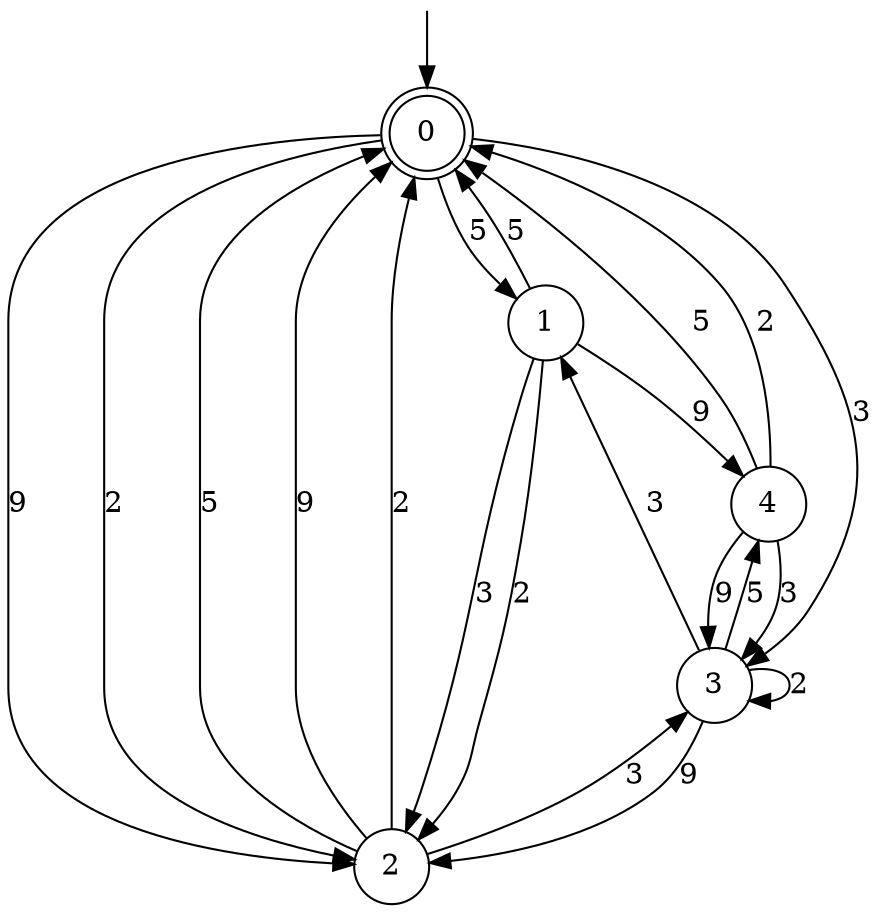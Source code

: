 digraph g {

	s0 [shape="doublecircle" label="0"];
	s1 [shape="circle" label="1"];
	s2 [shape="circle" label="2"];
	s3 [shape="circle" label="3"];
	s4 [shape="circle" label="4"];
	s0 -> s1 [label="5"];
	s0 -> s2 [label="9"];
	s0 -> s3 [label="3"];
	s0 -> s2 [label="2"];
	s1 -> s0 [label="5"];
	s1 -> s4 [label="9"];
	s1 -> s2 [label="3"];
	s1 -> s2 [label="2"];
	s2 -> s0 [label="5"];
	s2 -> s0 [label="9"];
	s2 -> s3 [label="3"];
	s2 -> s0 [label="2"];
	s3 -> s4 [label="5"];
	s3 -> s2 [label="9"];
	s3 -> s1 [label="3"];
	s3 -> s3 [label="2"];
	s4 -> s0 [label="5"];
	s4 -> s3 [label="9"];
	s4 -> s3 [label="3"];
	s4 -> s0 [label="2"];

__start0 [label="" shape="none" width="0" height="0"];
__start0 -> s0;

}
